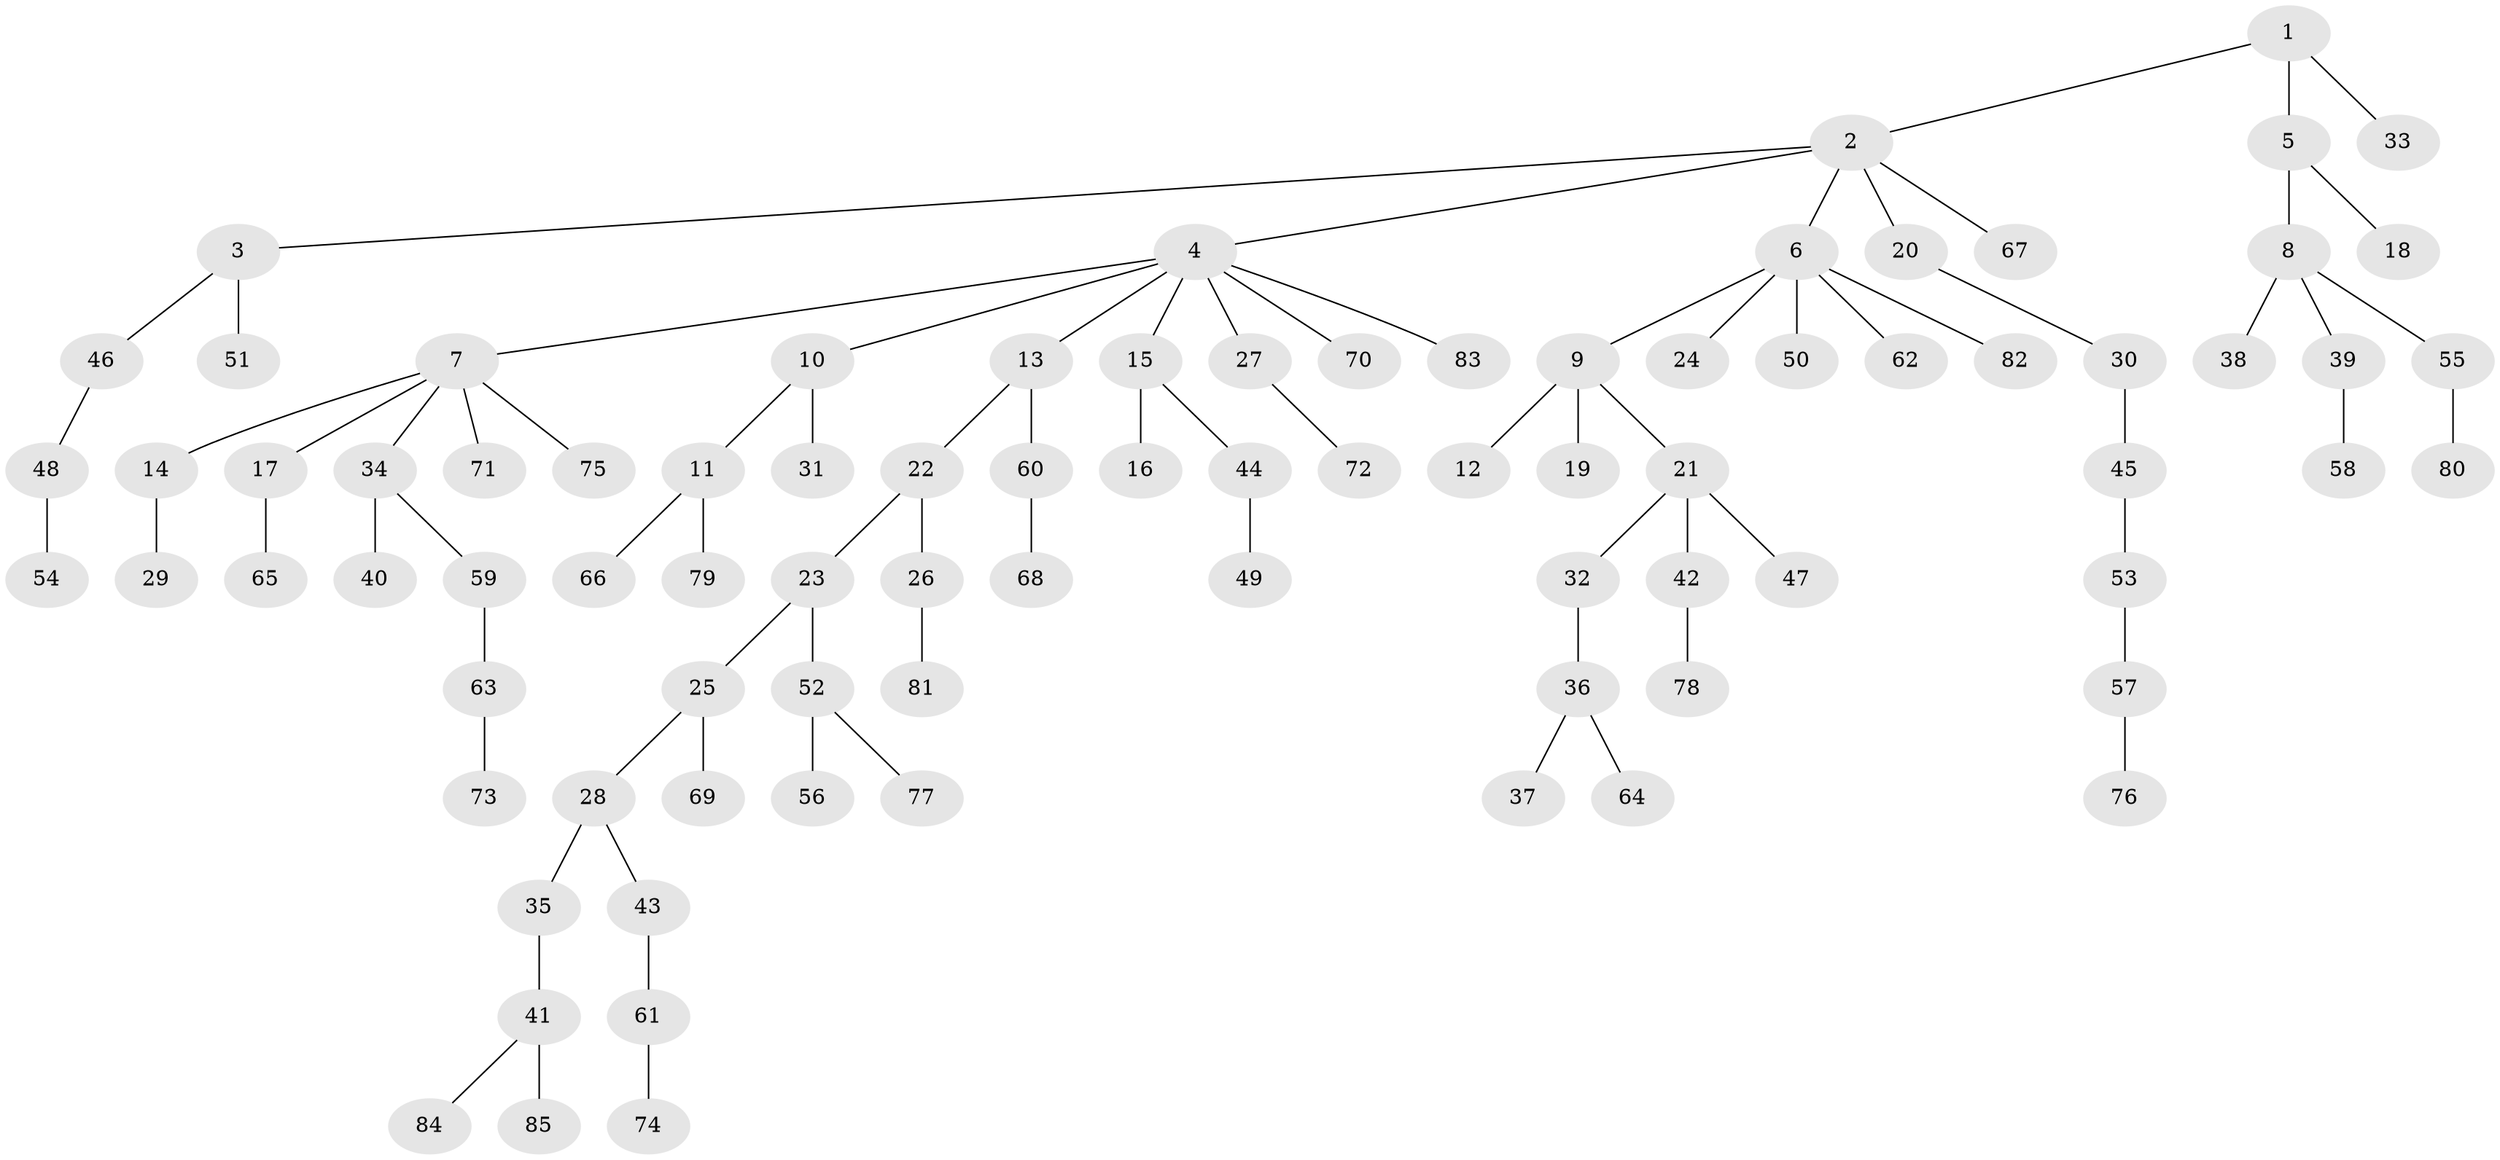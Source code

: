 // coarse degree distribution, {1: 0.72, 2: 0.16, 5: 0.04, 11: 0.04, 6: 0.04}
// Generated by graph-tools (version 1.1) at 2025/57/03/04/25 21:57:11]
// undirected, 85 vertices, 84 edges
graph export_dot {
graph [start="1"]
  node [color=gray90,style=filled];
  1;
  2;
  3;
  4;
  5;
  6;
  7;
  8;
  9;
  10;
  11;
  12;
  13;
  14;
  15;
  16;
  17;
  18;
  19;
  20;
  21;
  22;
  23;
  24;
  25;
  26;
  27;
  28;
  29;
  30;
  31;
  32;
  33;
  34;
  35;
  36;
  37;
  38;
  39;
  40;
  41;
  42;
  43;
  44;
  45;
  46;
  47;
  48;
  49;
  50;
  51;
  52;
  53;
  54;
  55;
  56;
  57;
  58;
  59;
  60;
  61;
  62;
  63;
  64;
  65;
  66;
  67;
  68;
  69;
  70;
  71;
  72;
  73;
  74;
  75;
  76;
  77;
  78;
  79;
  80;
  81;
  82;
  83;
  84;
  85;
  1 -- 2;
  1 -- 5;
  1 -- 33;
  2 -- 3;
  2 -- 4;
  2 -- 6;
  2 -- 20;
  2 -- 67;
  3 -- 46;
  3 -- 51;
  4 -- 7;
  4 -- 10;
  4 -- 13;
  4 -- 15;
  4 -- 27;
  4 -- 70;
  4 -- 83;
  5 -- 8;
  5 -- 18;
  6 -- 9;
  6 -- 24;
  6 -- 50;
  6 -- 62;
  6 -- 82;
  7 -- 14;
  7 -- 17;
  7 -- 34;
  7 -- 71;
  7 -- 75;
  8 -- 38;
  8 -- 39;
  8 -- 55;
  9 -- 12;
  9 -- 19;
  9 -- 21;
  10 -- 11;
  10 -- 31;
  11 -- 66;
  11 -- 79;
  13 -- 22;
  13 -- 60;
  14 -- 29;
  15 -- 16;
  15 -- 44;
  17 -- 65;
  20 -- 30;
  21 -- 32;
  21 -- 42;
  21 -- 47;
  22 -- 23;
  22 -- 26;
  23 -- 25;
  23 -- 52;
  25 -- 28;
  25 -- 69;
  26 -- 81;
  27 -- 72;
  28 -- 35;
  28 -- 43;
  30 -- 45;
  32 -- 36;
  34 -- 40;
  34 -- 59;
  35 -- 41;
  36 -- 37;
  36 -- 64;
  39 -- 58;
  41 -- 84;
  41 -- 85;
  42 -- 78;
  43 -- 61;
  44 -- 49;
  45 -- 53;
  46 -- 48;
  48 -- 54;
  52 -- 56;
  52 -- 77;
  53 -- 57;
  55 -- 80;
  57 -- 76;
  59 -- 63;
  60 -- 68;
  61 -- 74;
  63 -- 73;
}
